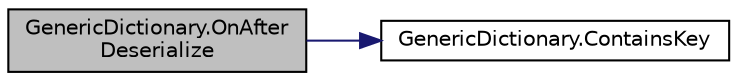 digraph "GenericDictionary.OnAfterDeserialize"
{
 // INTERACTIVE_SVG=YES
 // LATEX_PDF_SIZE
  bgcolor="transparent";
  edge [fontname="Helvetica",fontsize="10",labelfontname="Helvetica",labelfontsize="10"];
  node [fontname="Helvetica",fontsize="10",shape=record];
  rankdir="LR";
  Node1 [label="GenericDictionary.OnAfter\lDeserialize",height=0.2,width=0.4,color="black", fillcolor="grey75", style="filled", fontcolor="black",tooltip=" "];
  Node1 -> Node2 [color="midnightblue",fontsize="10",style="solid",fontname="Helvetica"];
  Node2 [label="GenericDictionary.ContainsKey",height=0.2,width=0.4,color="black",URL="$class_generic_dictionary.html#a467b6e4d31cedc2b38b39a0229bc27f3",tooltip=" "];
}
